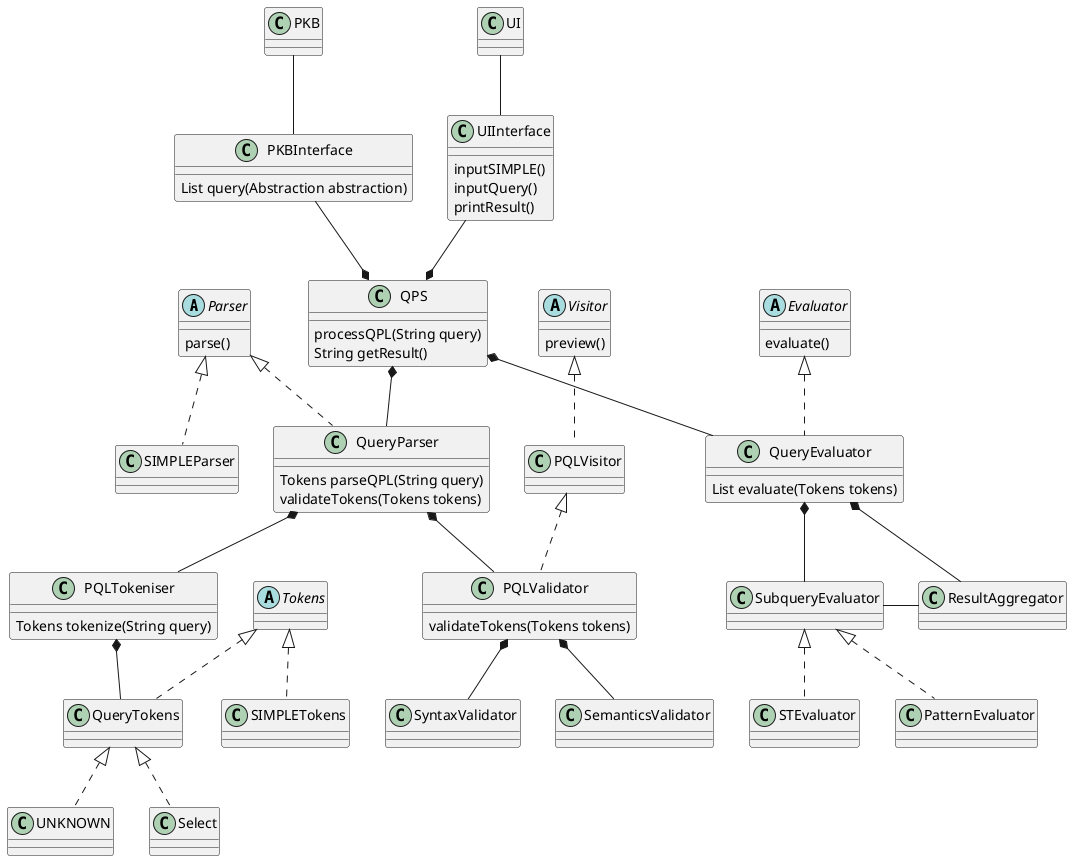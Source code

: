 @startuml

abstract class  "Parser" {
	parse()
}

abstract class  "Tokens" {}

abstract class  "Visitor" {
	preview()
}

abstract class  "Evaluator" {
	evaluate()
}

class UIInterface {
	inputSIMPLE()
	inputQuery()
	printResult()
}

class PKBInterface {
	List query(Abstraction abstraction)
}

class QPS {
	processQPL(String query)
	String getResult()
}

class QueryParser {
	Tokens parseQPL(String query)
	validateTokens(Tokens tokens)
}

class PQLTokeniser {
	Tokens tokenize(String query)
}

class PQLValidator {
	validateTokens(Tokens tokens)
}

class QueryEvaluator {
	List evaluate(Tokens tokens)
}

Evaluator <|.down. QueryEvaluator

Parser <|.down. QueryParser
Parser <|.down. SIMPLEParser

Tokens <|.down. SIMPLETokens
Tokens <|.down. QueryTokens

QueryTokens <|.down. UNKNOWN
QueryTokens <|.down. Select

Visitor <|.down. PQLVisitor
PQLVisitor <|.down. PQLValidator

UI -down- UIInterface
PKB -down- PKBInterface

QPS *-up- UIInterface
QPS *-up- PKBInterface
QPS *-down- QueryParser
QPS *-down- QueryEvaluator

QueryParser *-down- PQLTokeniser
QueryParser *-down- PQLValidator

PQLTokeniser *-down- QueryTokens

PQLValidator *-down- SyntaxValidator
PQLValidator *-down- SemanticsValidator

QueryEvaluator *-down- SubqueryEvaluator
QueryEvaluator *-down- ResultAggregator

SubqueryEvaluator <|.down. STEvaluator
SubqueryEvaluator <|.down. PatternEvaluator
SubqueryEvaluator -right- ResultAggregator

@enduml

